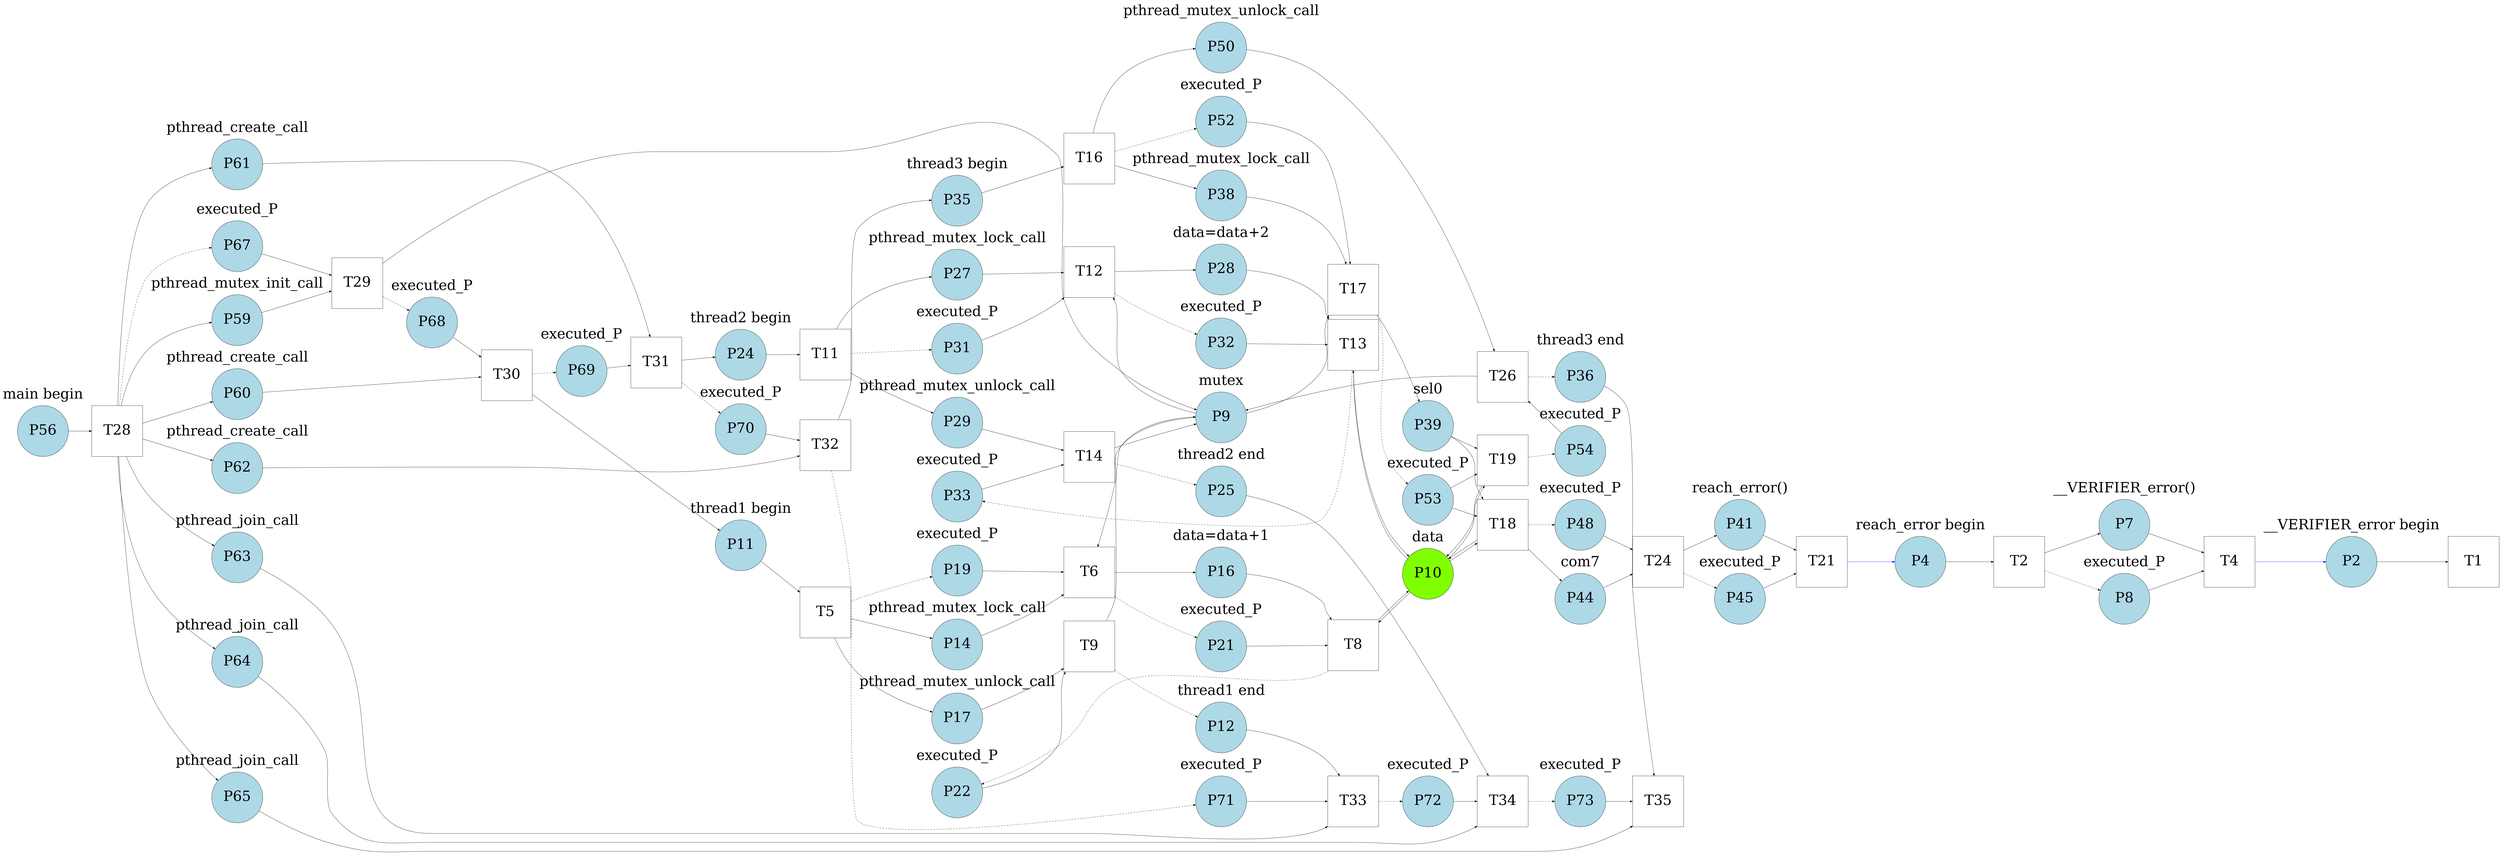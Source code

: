 digraph G{
rankdir = LR
subgraph cluster_P2{fontsize = 60;label="__VERIFIER_error begin";color="white"P2[shape=circle,fontsize = 60,width=3,style="filled",color="black",fillcolor="lightblue"]}
subgraph cluster_P4{fontsize = 60;label="reach_error begin";color="white"P4[shape=circle,fontsize = 60,width=3,style="filled",color="black",fillcolor="lightblue"]}
subgraph cluster_P7{fontsize = 60;label="__VERIFIER_error()";color="white"P7[shape=circle,fontsize = 60,width=3,style="filled",color="black",fillcolor="lightblue"]}
subgraph cluster_P8{fontsize = 60;label="executed_P";color="white"P8[shape=circle,fontsize = 60,width=3,style="filled",color="black",fillcolor="lightblue"]}
subgraph cluster_P9{fontsize = 60;label="mutex";color="white"P9[shape=circle,fontsize = 60,width=3,style="filled",color="black",fillcolor="lightblue"]}
subgraph cluster_P10{fontsize = 60;label="data";color="white"P10[shape=circle,fontsize = 60,width=3,style="filled",color="black",fillcolor="chartreuse"]}
subgraph cluster_P11{fontsize = 60;label="thread1 begin";color="white"P11[shape=circle,fontsize = 60,width=3,style="filled",color="black",fillcolor="lightblue"]}
subgraph cluster_P12{fontsize = 60;label="thread1 end";color="white"P12[shape=circle,fontsize = 60,width=3,style="filled",color="black",fillcolor="lightblue"]}
subgraph cluster_P14{fontsize = 60;label="pthread_mutex_lock_call";color="white"P14[shape=circle,fontsize = 60,width=3,style="filled",color="black",fillcolor="lightblue"]}
subgraph cluster_P16{fontsize = 60;label="data=data+1";color="white"P16[shape=circle,fontsize = 60,width=3,style="filled",color="black",fillcolor="lightblue"]}
subgraph cluster_P17{fontsize = 60;label="pthread_mutex_unlock_call";color="white"P17[shape=circle,fontsize = 60,width=3,style="filled",color="black",fillcolor="lightblue"]}
subgraph cluster_P19{fontsize = 60;label="executed_P";color="white"P19[shape=circle,fontsize = 60,width=3,style="filled",color="black",fillcolor="lightblue"]}
subgraph cluster_P21{fontsize = 60;label="executed_P";color="white"P21[shape=circle,fontsize = 60,width=3,style="filled",color="black",fillcolor="lightblue"]}
subgraph cluster_P22{fontsize = 60;label="executed_P";color="white"P22[shape=circle,fontsize = 60,width=3,style="filled",color="black",fillcolor="lightblue"]}
subgraph cluster_P24{fontsize = 60;label="thread2 begin";color="white"P24[shape=circle,fontsize = 60,width=3,style="filled",color="black",fillcolor="lightblue"]}
subgraph cluster_P25{fontsize = 60;label="thread2 end";color="white"P25[shape=circle,fontsize = 60,width=3,style="filled",color="black",fillcolor="lightblue"]}
subgraph cluster_P27{fontsize = 60;label="pthread_mutex_lock_call";color="white"P27[shape=circle,fontsize = 60,width=3,style="filled",color="black",fillcolor="lightblue"]}
subgraph cluster_P28{fontsize = 60;label="data=data+2";color="white"P28[shape=circle,fontsize = 60,width=3,style="filled",color="black",fillcolor="lightblue"]}
subgraph cluster_P29{fontsize = 60;label="pthread_mutex_unlock_call";color="white"P29[shape=circle,fontsize = 60,width=3,style="filled",color="black",fillcolor="lightblue"]}
subgraph cluster_P31{fontsize = 60;label="executed_P";color="white"P31[shape=circle,fontsize = 60,width=3,style="filled",color="black",fillcolor="lightblue"]}
subgraph cluster_P32{fontsize = 60;label="executed_P";color="white"P32[shape=circle,fontsize = 60,width=3,style="filled",color="black",fillcolor="lightblue"]}
subgraph cluster_P33{fontsize = 60;label="executed_P";color="white"P33[shape=circle,fontsize = 60,width=3,style="filled",color="black",fillcolor="lightblue"]}
subgraph cluster_P35{fontsize = 60;label="thread3 begin";color="white"P35[shape=circle,fontsize = 60,width=3,style="filled",color="black",fillcolor="lightblue"]}
subgraph cluster_P36{fontsize = 60;label="thread3 end";color="white"P36[shape=circle,fontsize = 60,width=3,style="filled",color="black",fillcolor="lightblue"]}
subgraph cluster_P38{fontsize = 60;label="pthread_mutex_lock_call";color="white"P38[shape=circle,fontsize = 60,width=3,style="filled",color="black",fillcolor="lightblue"]}
subgraph cluster_P39{fontsize = 60;label="sel0";color="white"P39[shape=circle,fontsize = 60,width=3,style="filled",color="black",fillcolor="lightblue"]}
subgraph cluster_P41{fontsize = 60;label="reach_error()";color="white"P41[shape=circle,fontsize = 60,width=3,style="filled",color="black",fillcolor="lightblue"]}
subgraph cluster_P44{fontsize = 60;label="com7";color="white"P44[shape=circle,fontsize = 60,width=3,style="filled",color="black",fillcolor="lightblue"]}
subgraph cluster_P45{fontsize = 60;label="executed_P";color="white"P45[shape=circle,fontsize = 60,width=3,style="filled",color="black",fillcolor="lightblue"]}
subgraph cluster_P48{fontsize = 60;label="executed_P";color="white"P48[shape=circle,fontsize = 60,width=3,style="filled",color="black",fillcolor="lightblue"]}
subgraph cluster_P50{fontsize = 60;label="pthread_mutex_unlock_call";color="white"P50[shape=circle,fontsize = 60,width=3,style="filled",color="black",fillcolor="lightblue"]}
subgraph cluster_P52{fontsize = 60;label="executed_P";color="white"P52[shape=circle,fontsize = 60,width=3,style="filled",color="black",fillcolor="lightblue"]}
subgraph cluster_P53{fontsize = 60;label="executed_P";color="white"P53[shape=circle,fontsize = 60,width=3,style="filled",color="black",fillcolor="lightblue"]}
subgraph cluster_P54{fontsize = 60;label="executed_P";color="white"P54[shape=circle,fontsize = 60,width=3,style="filled",color="black",fillcolor="lightblue"]}
subgraph cluster_P56{fontsize = 60;label="main begin";color="white"P56[shape=circle,fontsize = 60,width=3,style="filled",color="black",fillcolor="lightblue"]}
subgraph cluster_P59{fontsize = 60;label="pthread_mutex_init_call";color="white"P59[shape=circle,fontsize = 60,width=3,style="filled",color="black",fillcolor="lightblue"]}
subgraph cluster_P60{fontsize = 60;label="pthread_create_call";color="white"P60[shape=circle,fontsize = 60,width=3,style="filled",color="black",fillcolor="lightblue"]}
subgraph cluster_P61{fontsize = 60;label="pthread_create_call";color="white"P61[shape=circle,fontsize = 60,width=3,style="filled",color="black",fillcolor="lightblue"]}
subgraph cluster_P62{fontsize = 60;label="pthread_create_call";color="white"P62[shape=circle,fontsize = 60,width=3,style="filled",color="black",fillcolor="lightblue"]}
subgraph cluster_P63{fontsize = 60;label="pthread_join_call";color="white"P63[shape=circle,fontsize = 60,width=3,style="filled",color="black",fillcolor="lightblue"]}
subgraph cluster_P64{fontsize = 60;label="pthread_join_call";color="white"P64[shape=circle,fontsize = 60,width=3,style="filled",color="black",fillcolor="lightblue"]}
subgraph cluster_P65{fontsize = 60;label="pthread_join_call";color="white"P65[shape=circle,fontsize = 60,width=3,style="filled",color="black",fillcolor="lightblue"]}
subgraph cluster_P67{fontsize = 60;label="executed_P";color="white"P67[shape=circle,fontsize = 60,width=3,style="filled",color="black",fillcolor="lightblue"]}
subgraph cluster_P68{fontsize = 60;label="executed_P";color="white"P68[shape=circle,fontsize = 60,width=3,style="filled",color="black",fillcolor="lightblue"]}
subgraph cluster_P69{fontsize = 60;label="executed_P";color="white"P69[shape=circle,fontsize = 60,width=3,style="filled",color="black",fillcolor="lightblue"]}
subgraph cluster_P70{fontsize = 60;label="executed_P";color="white"P70[shape=circle,fontsize = 60,width=3,style="filled",color="black",fillcolor="lightblue"]}
subgraph cluster_P71{fontsize = 60;label="executed_P";color="white"P71[shape=circle,fontsize = 60,width=3,style="filled",color="black",fillcolor="lightblue"]}
subgraph cluster_P72{fontsize = 60;label="executed_P";color="white"P72[shape=circle,fontsize = 60,width=3,style="filled",color="black",fillcolor="lightblue"]}
subgraph cluster_P73{fontsize = 60;label="executed_P";color="white"P73[shape=circle,fontsize = 60,width=3,style="filled",color="black",fillcolor="lightblue"]}
T1[shape=box,fontsize = 60,width=3,height=3]
T2[shape=box,fontsize = 60,width=3,height=3]
T4[shape=box,fontsize = 60,width=3,height=3]
T5[shape=box,fontsize = 60,width=3,height=3]
T6[shape=box,fontsize = 60,width=3,height=3]
T8[shape=box,fontsize = 60,width=3,height=3]
T9[shape=box,fontsize = 60,width=3,height=3]
T11[shape=box,fontsize = 60,width=3,height=3]
T12[shape=box,fontsize = 60,width=3,height=3]
T13[shape=box,fontsize = 60,width=3,height=3]
T14[shape=box,fontsize = 60,width=3,height=3]
T16[shape=box,fontsize = 60,width=3,height=3]
T17[shape=box,fontsize = 60,width=3,height=3]
T18[shape=box,fontsize = 60,width=3,height=3]
T19[shape=box,fontsize = 60,width=3,height=3]
T21[shape=box,fontsize = 60,width=3,height=3]
T24[shape=box,fontsize = 60,width=3,height=3]
T26[shape=box,fontsize = 60,width=3,height=3]
T28[shape=box,fontsize = 60,width=3,height=3]
T29[shape=box,fontsize = 60,width=3,height=3]
T30[shape=box,fontsize = 60,width=3,height=3]
T31[shape=box,fontsize = 60,width=3,height=3]
T32[shape=box,fontsize = 60,width=3,height=3]
T33[shape=box,fontsize = 60,width=3,height=3]
T34[shape=box,fontsize = 60,width=3,height=3]
T35[shape=box,fontsize = 60,width=3,height=3]
P2->T1
P4->T2
P7->T4
T4->P2[color="blue"]
T2->P7
T2->P8[style="dashed"]
P8->T4
P11->T5
P14->T6
P9->T6
P16->T8
P10->T8
T8->P10
P17->T9
T9->P9
T5->P14
T5->P19[style="dashed"]
P19->T6
T6->P16
P21->T8
T5->P17
T8->P22[style="dashed"]
P22->T9
P24->T11
P27->T12
P9->T12
P28->T13
P10->T13
T13->P10
P29->T14
T14->P9
T11->P27
T11->P31[style="dashed"]
P31->T12
T12->P28
T12->P32[style="dashed"]
P32->T13
T11->P29
T13->P33[style="dashed"]
P33->T14
P35->T16
P38->T17
P9->T17
P39->T18
P39->T19
P41->T21
T21->P4[color="blue"]
P44->T24
T24->P41
T24->P45[style="dashed"]
P45->T21
P10->T18
T18->P10
P10->T19
T19->P10
T18->P44
T18->P48[style="dashed"]
P48->T24
P50->T26
T26->P9
T16->P38
T16->P52[style="dashed"]
P52->T17
T17->P39
T17->P53[style="dashed"]
P53->T18
P53->T19
T16->P50
T19->P54[style="dashed"]
P54->T26
P56->T28
P59->T29
T29->P9
P60->T30
T30->P11
P61->T31
T31->P24
P62->T32
T32->P35
P63->T33
P12->T33
P64->T34
P25->T34
P65->T35
P36->T35
T28->P59
T28->P67[style="dashed"]
P67->T29
T28->P60
T29->P68[style="dashed"]
P68->T30
T28->P61
T30->P69[style="dashed"]
P69->T31
T28->P62
T31->P70[style="dashed"]
P70->T32
T28->P63
T32->P71[style="dashed"]
P71->T33
T28->P64
T33->P72[style="dashed"]
P72->T34
T28->P65
T34->P73[style="dashed"]
P73->T35
T9->P12[style="dashed"]
T6->P21[style="dashed"]
T14->P25[style="dashed"]
T26->P36[style="dashed"]
}
